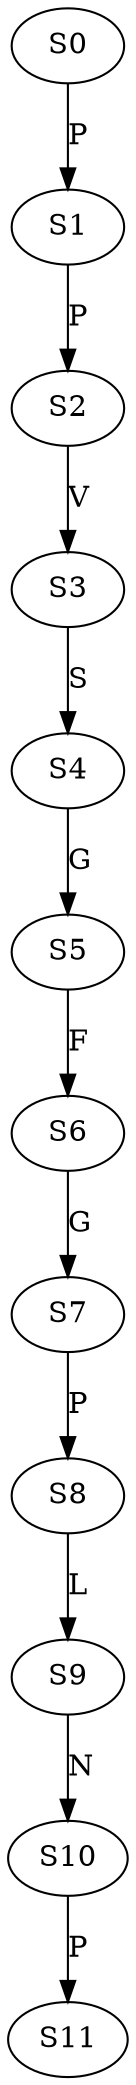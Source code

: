 strict digraph  {
	S0 -> S1 [ label = P ];
	S1 -> S2 [ label = P ];
	S2 -> S3 [ label = V ];
	S3 -> S4 [ label = S ];
	S4 -> S5 [ label = G ];
	S5 -> S6 [ label = F ];
	S6 -> S7 [ label = G ];
	S7 -> S8 [ label = P ];
	S8 -> S9 [ label = L ];
	S9 -> S10 [ label = N ];
	S10 -> S11 [ label = P ];
}
